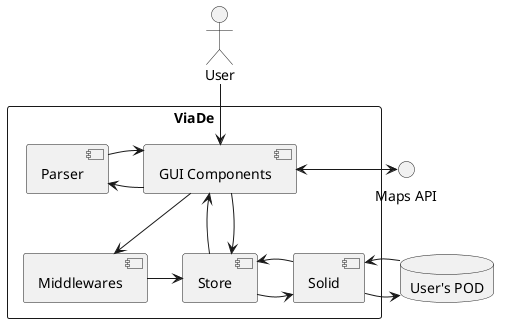 @startuml

rectangle ViaDe {
    [GUI Components] as react
    [Parser] as parser 
    [Middlewares] as middlewares
    [Store] as store 
    [Solid] as solid
}

database "User's POD" as pod

() "Maps API" as imaps

:User: --> react

react <-- store
react --> store

react --> middlewares

parser <- react
parser -> react

middlewares -> store

store -> solid
store <- solid

solid -> pod
solid <- pod

react -> imaps
imaps -> react







@enduml
